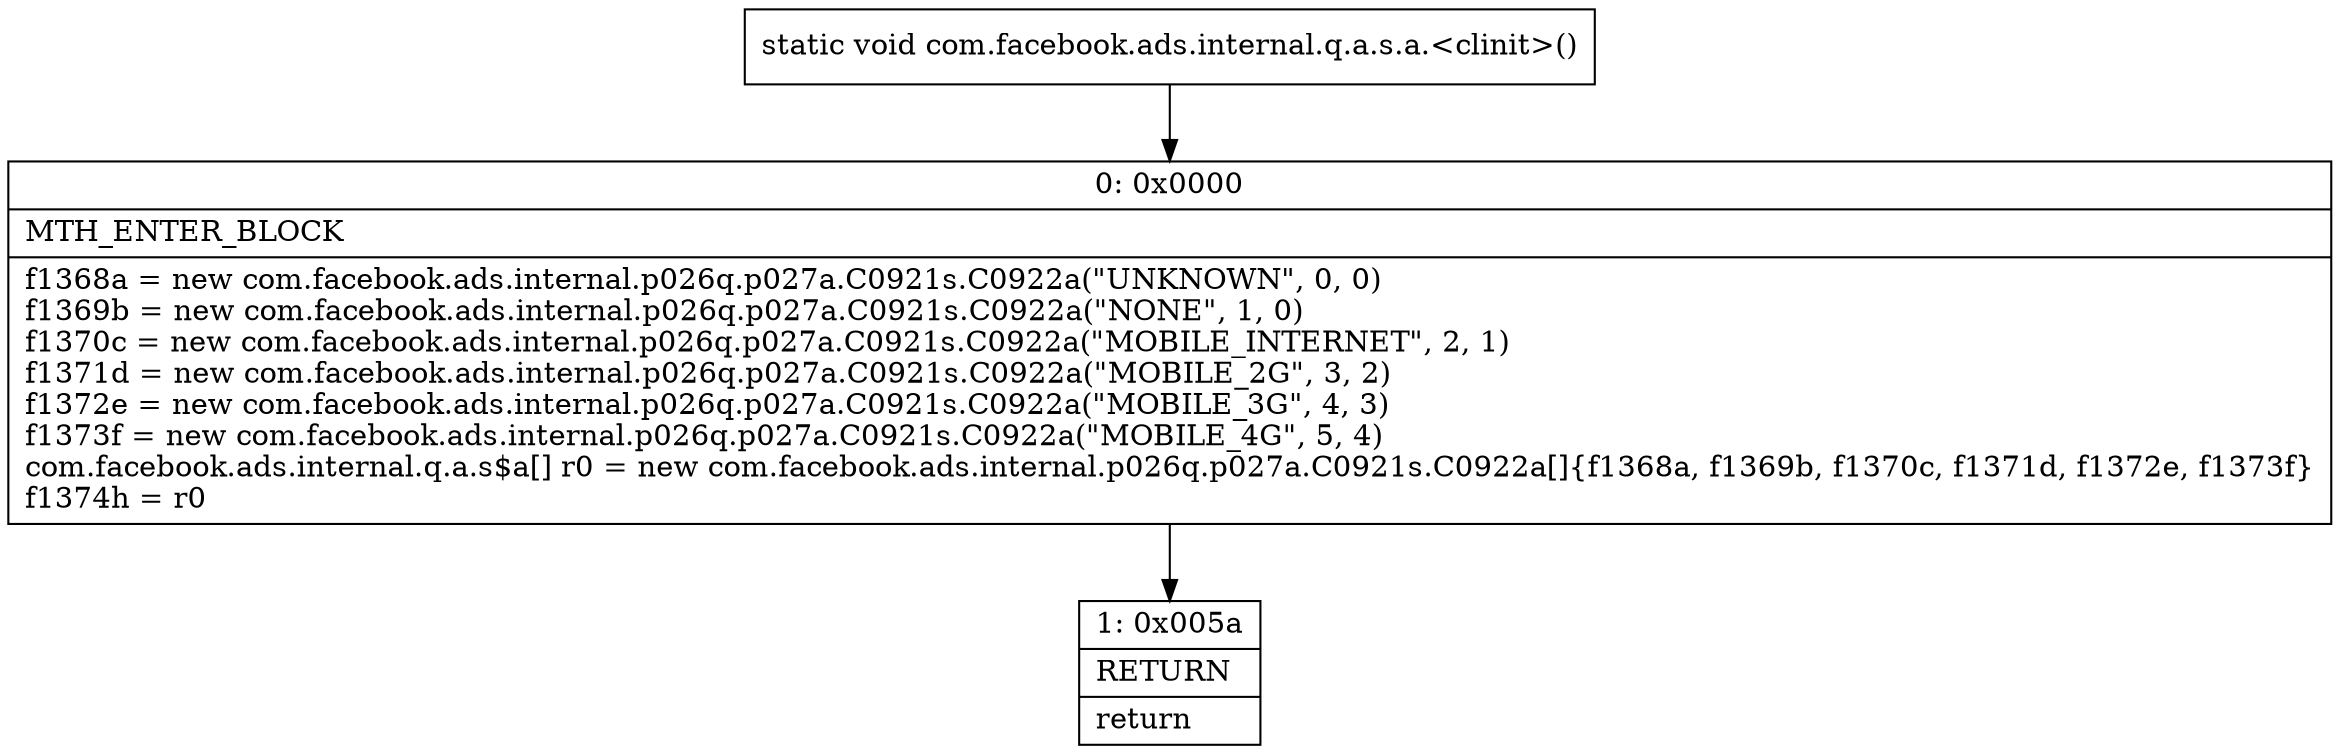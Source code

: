 digraph "CFG forcom.facebook.ads.internal.q.a.s.a.\<clinit\>()V" {
Node_0 [shape=record,label="{0\:\ 0x0000|MTH_ENTER_BLOCK\l|f1368a = new com.facebook.ads.internal.p026q.p027a.C0921s.C0922a(\"UNKNOWN\", 0, 0)\lf1369b = new com.facebook.ads.internal.p026q.p027a.C0921s.C0922a(\"NONE\", 1, 0)\lf1370c = new com.facebook.ads.internal.p026q.p027a.C0921s.C0922a(\"MOBILE_INTERNET\", 2, 1)\lf1371d = new com.facebook.ads.internal.p026q.p027a.C0921s.C0922a(\"MOBILE_2G\", 3, 2)\lf1372e = new com.facebook.ads.internal.p026q.p027a.C0921s.C0922a(\"MOBILE_3G\", 4, 3)\lf1373f = new com.facebook.ads.internal.p026q.p027a.C0921s.C0922a(\"MOBILE_4G\", 5, 4)\lcom.facebook.ads.internal.q.a.s$a[] r0 = new com.facebook.ads.internal.p026q.p027a.C0921s.C0922a[]\{f1368a, f1369b, f1370c, f1371d, f1372e, f1373f\}\lf1374h = r0\l}"];
Node_1 [shape=record,label="{1\:\ 0x005a|RETURN\l|return\l}"];
MethodNode[shape=record,label="{static void com.facebook.ads.internal.q.a.s.a.\<clinit\>() }"];
MethodNode -> Node_0;
Node_0 -> Node_1;
}

